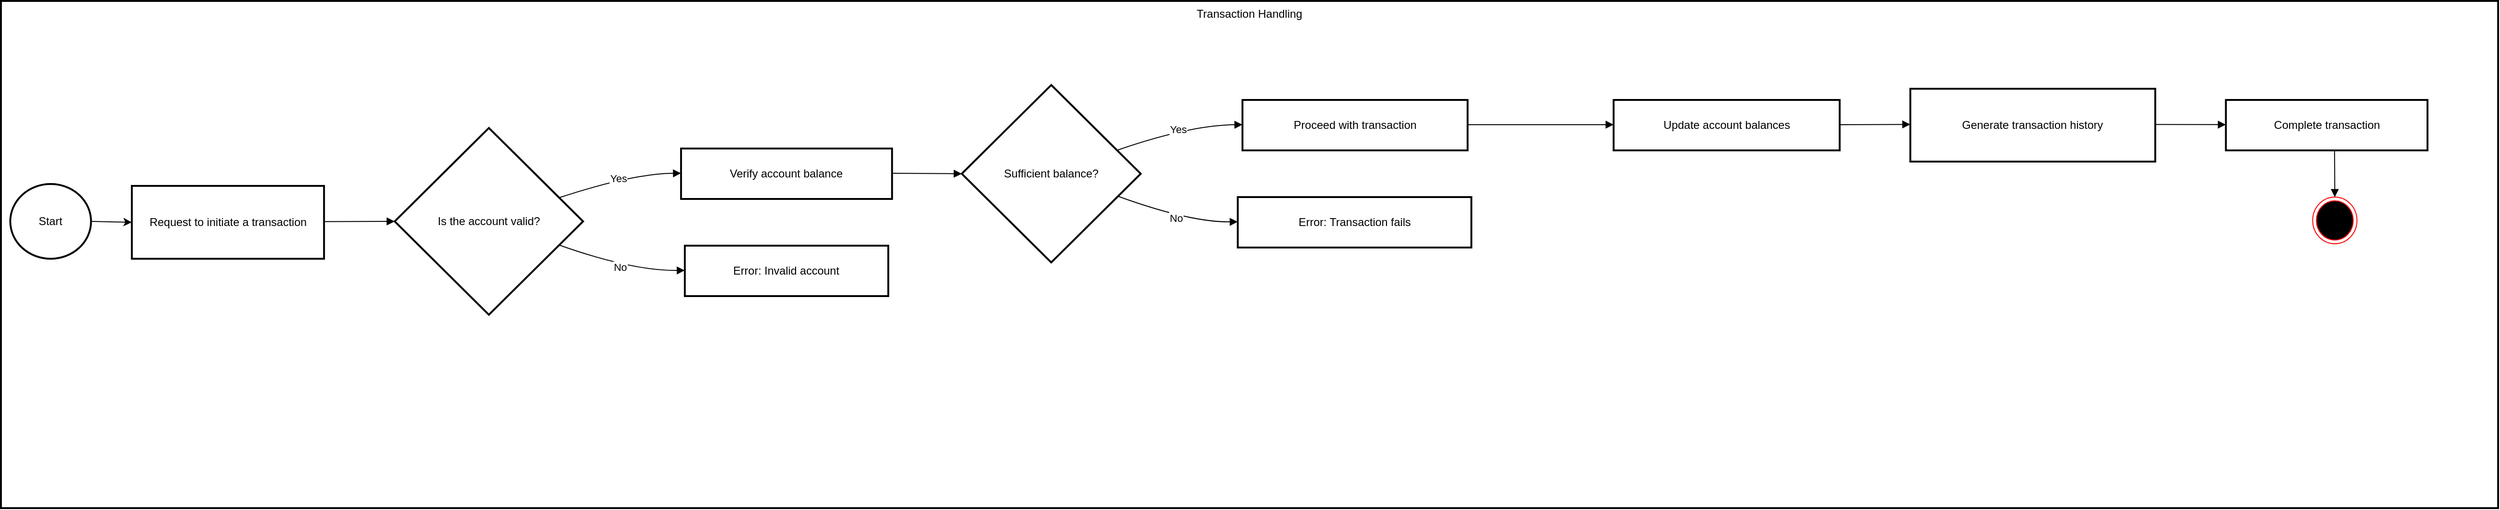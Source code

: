 <mxfile version="26.0.15">
  <diagram name="Page-1" id="FEfbTNsMQgeLJzcUuxWv">
    <mxGraphModel dx="2261" dy="1904" grid="1" gridSize="10" guides="1" tooltips="1" connect="1" arrows="1" fold="1" page="1" pageScale="1" pageWidth="827" pageHeight="1169" math="0" shadow="0">
      <root>
        <mxCell id="0" />
        <mxCell id="1" parent="0" />
        <mxCell id="2" value="Transaction Handling" style="whiteSpace=wrap;strokeWidth=2;verticalAlign=top;" parent="1" vertex="1">
          <mxGeometry x="-140" y="-30" width="2671" height="543" as="geometry" />
        </mxCell>
        <mxCell id="3" value="Update account balances" style="whiteSpace=wrap;strokeWidth=2;" parent="2" vertex="1">
          <mxGeometry x="1724.916" y="106" width="241.811" height="54" as="geometry" />
        </mxCell>
        <mxCell id="5" value="Request to initiate a transaction" style="whiteSpace=wrap;strokeWidth=2;" parent="2" vertex="1">
          <mxGeometry x="140" y="198" width="205.59" height="78" as="geometry" />
        </mxCell>
        <mxCell id="6" value="Is the account valid?" style="rhombus;strokeWidth=2;whiteSpace=wrap;" parent="2" vertex="1">
          <mxGeometry x="421.154" y="136" width="201.509" height="200" as="geometry" />
        </mxCell>
        <mxCell id="7" value="Verify account balance" style="whiteSpace=wrap;strokeWidth=2;" parent="2" vertex="1">
          <mxGeometry x="727.447" y="158" width="225.69" height="54" as="geometry" />
        </mxCell>
        <mxCell id="8" value="Error: Invalid account" style="whiteSpace=wrap;strokeWidth=2;" parent="2" vertex="1">
          <mxGeometry x="731.477" y="262" width="217.63" height="54" as="geometry" />
        </mxCell>
        <mxCell id="9" value="Sufficient balance?" style="rhombus;strokeWidth=2;whiteSpace=wrap;" parent="2" vertex="1">
          <mxGeometry x="1027.695" y="90" width="191.433" height="190" as="geometry" />
        </mxCell>
        <mxCell id="10" value="Proceed with transaction" style="whiteSpace=wrap;strokeWidth=2;" parent="2" vertex="1">
          <mxGeometry x="1327.943" y="106" width="240.803" height="54" as="geometry" />
        </mxCell>
        <mxCell id="11" value="Error: Transaction fails" style="whiteSpace=wrap;strokeWidth=2;" parent="2" vertex="1">
          <mxGeometry x="1322.906" y="210" width="249.871" height="54" as="geometry" />
        </mxCell>
        <mxCell id="12" value="Generate transaction history" style="whiteSpace=wrap;strokeWidth=2;" parent="2" vertex="1">
          <mxGeometry x="2042.292" y="94" width="261.962" height="78" as="geometry" />
        </mxCell>
        <mxCell id="13" value="Complete transaction" style="whiteSpace=wrap;strokeWidth=2;" parent="2" vertex="1">
          <mxGeometry x="2379.82" y="106" width="215.614" height="54" as="geometry" />
        </mxCell>
        <mxCell id="15" value="" style="curved=1;startArrow=none;endArrow=block;exitX=1;exitY=0.49;entryX=0;entryY=0.5;" parent="2" source="5" target="6" edge="1">
          <mxGeometry relative="1" as="geometry">
            <Array as="points" />
          </mxGeometry>
        </mxCell>
        <mxCell id="16" value="Yes" style="curved=1;startArrow=none;endArrow=block;exitX=1;exitY=0.33;entryX=0;entryY=0.49;" parent="2" source="6" target="7" edge="1">
          <mxGeometry relative="1" as="geometry">
            <Array as="points">
              <mxPoint x="675.055" y="185" />
            </Array>
          </mxGeometry>
        </mxCell>
        <mxCell id="17" value="No" style="curved=1;startArrow=none;endArrow=block;exitX=1;exitY=0.67;entryX=0;entryY=0.49;" parent="2" source="6" target="8" edge="1">
          <mxGeometry relative="1" as="geometry">
            <Array as="points">
              <mxPoint x="675.055" y="289" />
            </Array>
          </mxGeometry>
        </mxCell>
        <mxCell id="18" value="" style="curved=1;startArrow=none;endArrow=block;exitX=1;exitY=0.49;entryX=0;entryY=0.5;" parent="2" source="7" target="9" edge="1">
          <mxGeometry relative="1" as="geometry">
            <Array as="points" />
          </mxGeometry>
        </mxCell>
        <mxCell id="19" value="Yes" style="curved=1;startArrow=none;endArrow=block;exitX=1;exitY=0.32;entryX=0;entryY=0.49;" parent="2" source="9" target="10" edge="1">
          <mxGeometry relative="1" as="geometry">
            <Array as="points">
              <mxPoint x="1271.521" y="133" />
            </Array>
          </mxGeometry>
        </mxCell>
        <mxCell id="20" value="No" style="curved=1;startArrow=none;endArrow=block;exitX=1;exitY=0.67;entryX=0;entryY=0.49;" parent="2" source="9" target="11" edge="1">
          <mxGeometry relative="1" as="geometry">
            <Array as="points">
              <mxPoint x="1271.521" y="237" />
            </Array>
          </mxGeometry>
        </mxCell>
        <mxCell id="21" value="" style="curved=1;startArrow=none;endArrow=block;exitX=1;exitY=0.49;entryX=0;entryY=0.49;" parent="2" source="10" target="3" edge="1">
          <mxGeometry relative="1" as="geometry">
            <Array as="points" />
          </mxGeometry>
        </mxCell>
        <mxCell id="22" value="" style="curved=1;startArrow=none;endArrow=block;exitX=1;exitY=0.49;entryX=0;entryY=0.49;" parent="2" source="3" target="12" edge="1">
          <mxGeometry relative="1" as="geometry">
            <Array as="points" />
          </mxGeometry>
        </mxCell>
        <mxCell id="23" value="" style="curved=1;startArrow=none;endArrow=block;exitX=1;exitY=0.49;entryX=0;entryY=0.49;" parent="2" source="12" target="13" edge="1">
          <mxGeometry relative="1" as="geometry">
            <Array as="points" />
          </mxGeometry>
        </mxCell>
        <mxCell id="zG3lf3Wdobtk3eUmgEpe-25" value="Start" style="strokeWidth=2;html=1;shape=mxgraph.flowchart.start_2;whiteSpace=wrap;" vertex="1" parent="2">
          <mxGeometry x="10" y="196" width="86.37" height="80" as="geometry" />
        </mxCell>
        <mxCell id="zG3lf3Wdobtk3eUmgEpe-26" value="" style="endArrow=classic;html=1;rounded=0;exitX=1;exitY=0.5;exitDx=0;exitDy=0;exitPerimeter=0;entryX=0;entryY=0.5;entryDx=0;entryDy=0;" edge="1" parent="2" source="zG3lf3Wdobtk3eUmgEpe-25" target="5">
          <mxGeometry width="50" height="50" relative="1" as="geometry">
            <mxPoint x="510" y="330" as="sourcePoint" />
            <mxPoint x="560" y="280" as="targetPoint" />
          </mxGeometry>
        </mxCell>
        <mxCell id="zG3lf3Wdobtk3eUmgEpe-29" value="" style="ellipse;html=1;shape=endState;fillColor=#000000;strokeColor=#ff0000;" vertex="1" parent="2">
          <mxGeometry x="2472.63" y="210" width="47.37" height="50" as="geometry" />
        </mxCell>
        <mxCell id="zG3lf3Wdobtk3eUmgEpe-27" value="" style="curved=1;startArrow=none;endArrow=block;exitX=0.539;exitY=1;entryX=0.5;entryY=0;entryDx=0;entryDy=0;exitDx=0;exitDy=0;exitPerimeter=0;" edge="1" parent="2" source="13" target="zG3lf3Wdobtk3eUmgEpe-29">
          <mxGeometry relative="1" as="geometry">
            <Array as="points" />
            <mxPoint x="2314" y="142" as="sourcePoint" />
            <mxPoint x="2390" y="142" as="targetPoint" />
          </mxGeometry>
        </mxCell>
      </root>
    </mxGraphModel>
  </diagram>
</mxfile>

